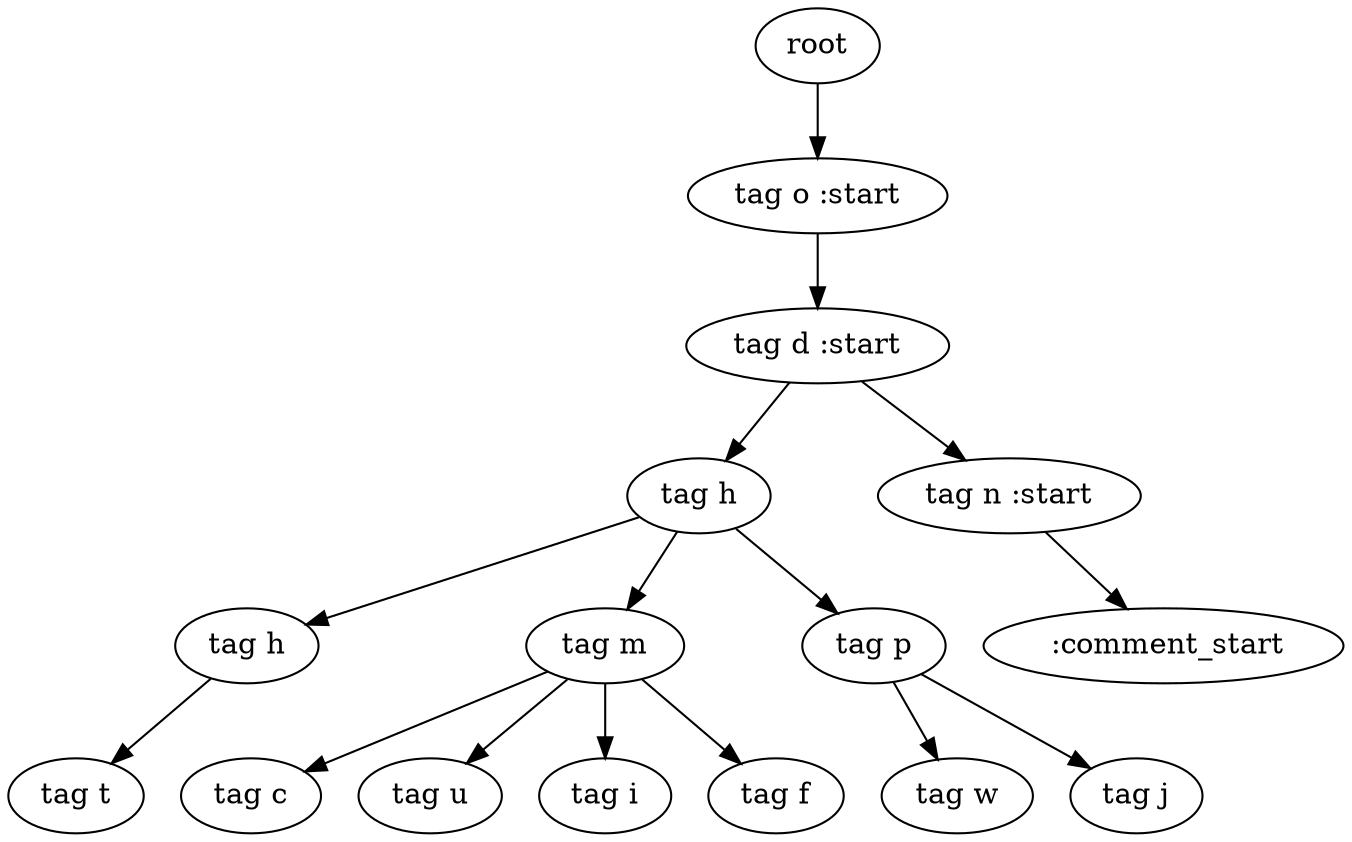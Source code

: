 digraph Tree{
0[label="root"];
0->00
00[label="tag o :start"];
00->000
000[label="tag d :start"];
000->0000
0000[label="tag h"];
0000->00000
00000[label="tag h"];
00000->000000
000000[label="tag t"];
0000->00001
00001[label="tag m"];
00001->000010
000010[label="tag c"];
00001->000011
000011[label="tag u"];
00001->000012
000012[label="tag i"];
00001->000013
000013[label="tag f"];
0000->00002
00002[label="tag p"];
00002->000020
000020[label="tag w"];
00002->000021
000021[label="tag j"];
000->0001
0001[label="tag n :start"];
0001->00010
00010[label=" :comment_start"];
}
